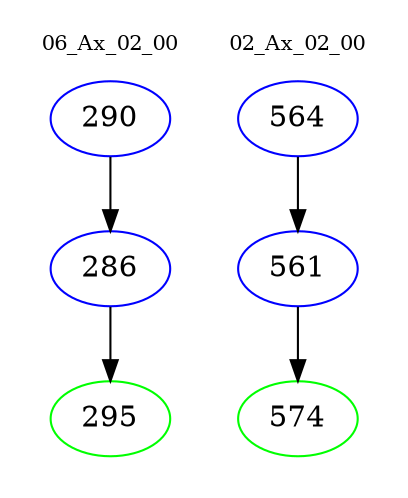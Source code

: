 digraph{
subgraph cluster_0 {
color = white
label = "06_Ax_02_00";
fontsize=10;
T0_290 [label="290", color="blue"]
T0_290 -> T0_286 [color="black"]
T0_286 [label="286", color="blue"]
T0_286 -> T0_295 [color="black"]
T0_295 [label="295", color="green"]
}
subgraph cluster_1 {
color = white
label = "02_Ax_02_00";
fontsize=10;
T1_564 [label="564", color="blue"]
T1_564 -> T1_561 [color="black"]
T1_561 [label="561", color="blue"]
T1_561 -> T1_574 [color="black"]
T1_574 [label="574", color="green"]
}
}
